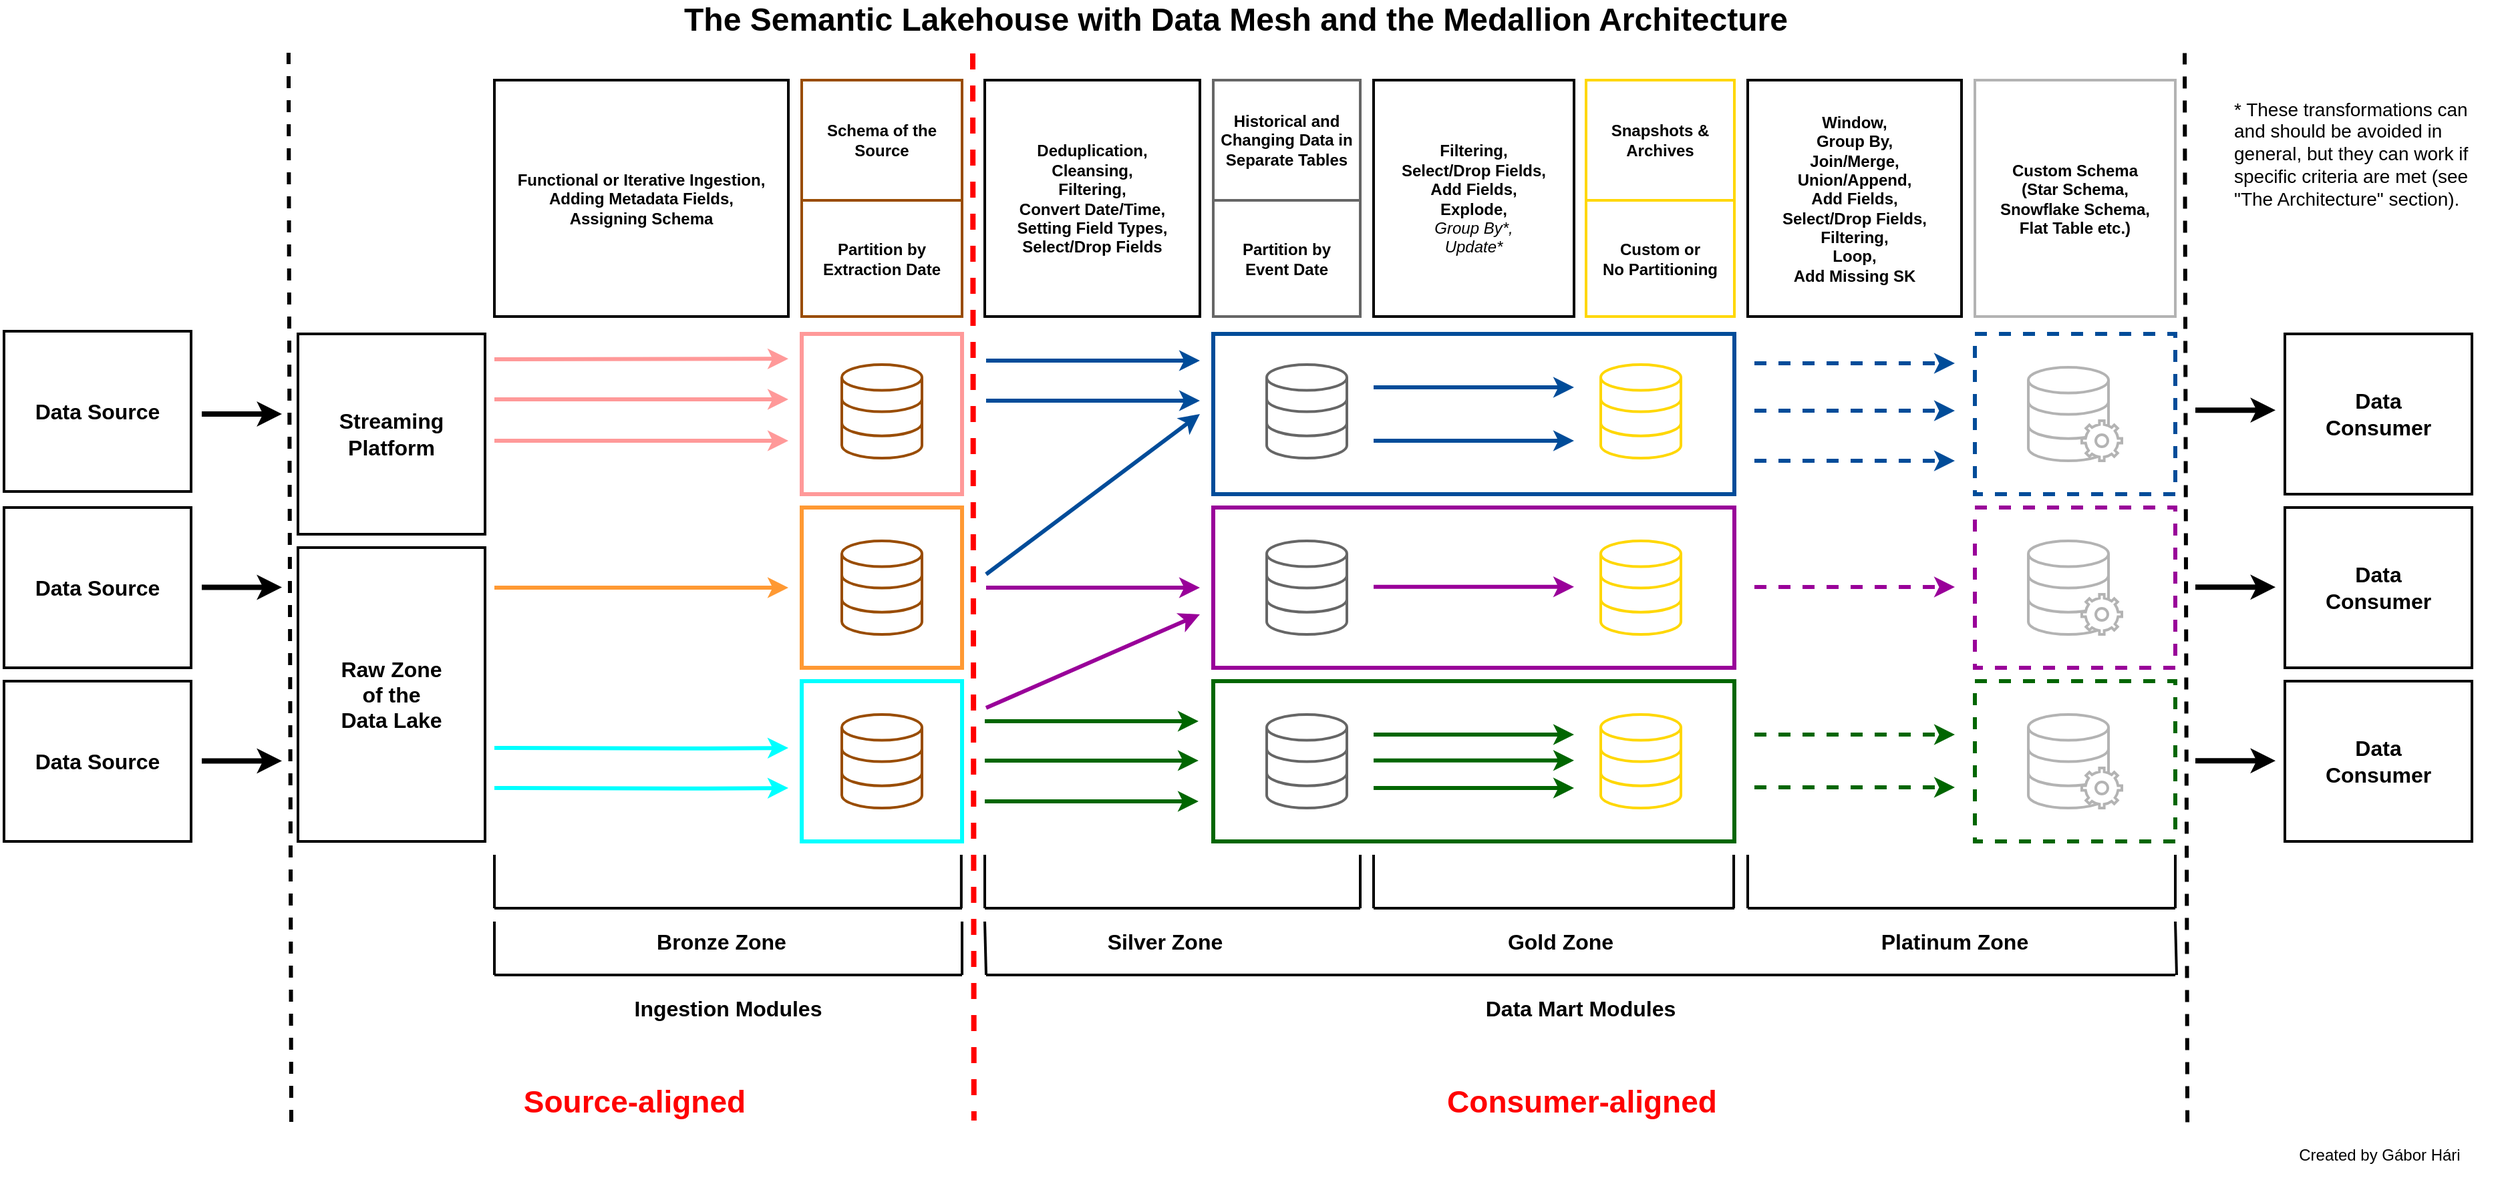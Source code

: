 <mxfile version="20.5.3" type="device"><diagram id="RGqSZSBZ67QyBz_UeTyM" name="1 oldal"><mxGraphModel dx="3514" dy="2420" grid="1" gridSize="10" guides="1" tooltips="1" connect="1" arrows="1" fold="1" page="1" pageScale="1" pageWidth="827" pageHeight="1169" math="0" shadow="0"><root><mxCell id="0"/><mxCell id="1" parent="0"/><mxCell id="PsEzvIdTxFcmrXaQqGy8-92" value="" style="rounded=0;whiteSpace=wrap;html=1;strokeColor=#00FFFF;glass=0;fillColor=#FFFFFF;strokeWidth=3;" parent="1" vertex="1"><mxGeometry x="80" y="310" width="120" height="120" as="geometry"/></mxCell><mxCell id="PsEzvIdTxFcmrXaQqGy8-91" value="" style="rounded=0;whiteSpace=wrap;html=1;strokeColor=#FF9933;glass=0;fillColor=#FFFFFF;strokeWidth=3;" parent="1" vertex="1"><mxGeometry x="80" y="180" width="120" height="120" as="geometry"/></mxCell><mxCell id="PsEzvIdTxFcmrXaQqGy8-61" value="" style="rounded=0;whiteSpace=wrap;html=1;glass=0;strokeColor=#006600;fillColor=#FFFFFF;strokeWidth=3;" parent="1" vertex="1"><mxGeometry x="388" y="310" width="390" height="120" as="geometry"/></mxCell><mxCell id="PsEzvIdTxFcmrXaQqGy8-57" value="" style="rounded=0;whiteSpace=wrap;html=1;glass=0;strokeColor=#990099;fillColor=#FFFFFF;strokeWidth=3;" parent="1" vertex="1"><mxGeometry x="388" y="180" width="390" height="120" as="geometry"/></mxCell><mxCell id="PsEzvIdTxFcmrXaQqGy8-3" value="" style="rounded=0;whiteSpace=wrap;html=1;strokeColor=#FF9999;glass=0;fillColor=#FFFFFF;strokeWidth=3;" parent="1" vertex="1"><mxGeometry x="80" y="50" width="120" height="120" as="geometry"/></mxCell><mxCell id="PsEzvIdTxFcmrXaQqGy8-1" value="" style="html=1;verticalLabelPosition=bottom;align=center;labelBackgroundColor=#ffffff;verticalAlign=top;strokeWidth=2;strokeColor=#994C00;shadow=0;dashed=0;shape=mxgraph.ios7.icons.data;" parent="1" vertex="1"><mxGeometry x="110" y="205" width="60" height="70" as="geometry"/></mxCell><mxCell id="PsEzvIdTxFcmrXaQqGy8-2" value="" style="html=1;verticalLabelPosition=bottom;align=center;labelBackgroundColor=#ffffff;verticalAlign=top;strokeWidth=2;strokeColor=#994C00;shadow=0;dashed=0;shape=mxgraph.ios7.icons.data;" parent="1" vertex="1"><mxGeometry x="110" y="73" width="60" height="70" as="geometry"/></mxCell><mxCell id="PsEzvIdTxFcmrXaQqGy8-4" value="" style="html=1;verticalLabelPosition=bottom;align=center;labelBackgroundColor=#ffffff;verticalAlign=top;strokeWidth=2;strokeColor=#994C00;shadow=0;dashed=0;shape=mxgraph.ios7.icons.data;" parent="1" vertex="1"><mxGeometry x="110" y="335" width="60" height="70" as="geometry"/></mxCell><mxCell id="PsEzvIdTxFcmrXaQqGy8-5" value="" style="rounded=0;whiteSpace=wrap;html=1;glass=0;strokeColor=#004C99;fillColor=#FFFFFF;strokeWidth=3;" parent="1" vertex="1"><mxGeometry x="388" y="50" width="390" height="120" as="geometry"/></mxCell><mxCell id="PsEzvIdTxFcmrXaQqGy8-8" value="" style="html=1;verticalLabelPosition=bottom;align=center;labelBackgroundColor=#ffffff;verticalAlign=top;strokeWidth=2;strokeColor=#666666;shadow=0;dashed=0;shape=mxgraph.ios7.icons.data;" parent="1" vertex="1"><mxGeometry x="428" y="73" width="60" height="70" as="geometry"/></mxCell><mxCell id="PsEzvIdTxFcmrXaQqGy8-11" value="" style="html=1;verticalLabelPosition=bottom;align=center;labelBackgroundColor=#ffffff;verticalAlign=top;strokeWidth=2;strokeColor=#FFD700;shadow=0;dashed=0;shape=mxgraph.ios7.icons.data;" parent="1" vertex="1"><mxGeometry x="678" y="73" width="60" height="70" as="geometry"/></mxCell><mxCell id="PsEzvIdTxFcmrXaQqGy8-20" value="" style="endArrow=classic;html=1;rounded=0;strokeWidth=3;strokeColor=#004C99;" parent="1" edge="1"><mxGeometry width="50" height="50" relative="1" as="geometry"><mxPoint x="218" y="100" as="sourcePoint"/><mxPoint x="378" y="100" as="targetPoint"/></mxGeometry></mxCell><mxCell id="PsEzvIdTxFcmrXaQqGy8-21" value="" style="endArrow=classic;html=1;rounded=0;strokeWidth=3;strokeColor=#004C99;" parent="1" edge="1"><mxGeometry width="50" height="50" relative="1" as="geometry"><mxPoint x="218" y="230" as="sourcePoint"/><mxPoint x="378" y="110" as="targetPoint"/></mxGeometry></mxCell><mxCell id="PsEzvIdTxFcmrXaQqGy8-22" value="" style="endArrow=classic;html=1;rounded=0;strokeWidth=3;strokeColor=#990099;" parent="1" edge="1"><mxGeometry width="50" height="50" relative="1" as="geometry"><mxPoint x="218" y="240" as="sourcePoint"/><mxPoint x="378" y="240" as="targetPoint"/></mxGeometry></mxCell><mxCell id="PsEzvIdTxFcmrXaQqGy8-24" value="" style="endArrow=classic;html=1;rounded=0;strokeWidth=3;strokeColor=#FF9999;" parent="1" edge="1"><mxGeometry width="50" height="50" relative="1" as="geometry"><mxPoint x="-150" y="99" as="sourcePoint"/><mxPoint x="70" y="99" as="targetPoint"/></mxGeometry></mxCell><mxCell id="PsEzvIdTxFcmrXaQqGy8-27" value="" style="endArrow=classic;html=1;rounded=0;strokeWidth=3;strokeColor=#FF9933;" parent="1" edge="1"><mxGeometry width="50" height="50" relative="1" as="geometry"><mxPoint x="-150" y="240" as="sourcePoint"/><mxPoint x="70" y="240" as="targetPoint"/></mxGeometry></mxCell><mxCell id="PsEzvIdTxFcmrXaQqGy8-28" value="" style="endArrow=classic;html=1;rounded=0;strokeWidth=3;strokeColor=#00FFFF;" parent="1" edge="1"><mxGeometry width="50" height="50" relative="1" as="geometry"><mxPoint x="-150" y="360" as="sourcePoint"/><mxPoint x="70" y="360" as="targetPoint"/><Array as="points"><mxPoint x="10" y="360.41"/></Array></mxGeometry></mxCell><mxCell id="PsEzvIdTxFcmrXaQqGy8-37" value="" style="endArrow=classic;html=1;rounded=0;strokeWidth=3;startArrow=none;strokeColor=#006600;" parent="1" edge="1"><mxGeometry width="50" height="50" relative="1" as="geometry"><mxPoint x="217" y="369.44" as="sourcePoint"/><mxPoint x="377" y="369.44" as="targetPoint"/></mxGeometry></mxCell><mxCell id="PsEzvIdTxFcmrXaQqGy8-44" value="&lt;b&gt;Functional or Iterative Ingestion, Adding Metadata Fields,&lt;br&gt;Assigning Schema&lt;br&gt;&lt;/b&gt;" style="rounded=0;whiteSpace=wrap;html=1;glass=0;strokeColor=default;strokeWidth=2;fillColor=#FFFFFF;" parent="1" vertex="1"><mxGeometry x="-150" y="-140" width="220" height="177" as="geometry"/></mxCell><mxCell id="ZkdUSeRlXagevDD7Vdod-1" value="" style="edgeStyle=orthogonalEdgeStyle;rounded=0;orthogonalLoop=1;jettySize=auto;html=1;" parent="1" source="PsEzvIdTxFcmrXaQqGy8-46" target="PsEzvIdTxFcmrXaQqGy8-90" edge="1"><mxGeometry relative="1" as="geometry"/></mxCell><mxCell id="PsEzvIdTxFcmrXaQqGy8-46" value="&lt;b&gt;Partition by Extraction Date&lt;br&gt;&lt;/b&gt;" style="rounded=0;whiteSpace=wrap;html=1;glass=0;strokeColor=#994C00;strokeWidth=2;fillColor=#FFFFFF;" parent="1" vertex="1"><mxGeometry x="80" y="-50" width="120" height="87" as="geometry"/></mxCell><mxCell id="PsEzvIdTxFcmrXaQqGy8-56" value="" style="endArrow=classic;html=1;rounded=0;strokeWidth=3;startArrow=none;strokeColor=#004C99;" parent="1" edge="1"><mxGeometry width="50" height="50" relative="1" as="geometry"><mxPoint x="508.0" y="90.0" as="sourcePoint"/><mxPoint x="658.0" y="90.0" as="targetPoint"/><Array as="points"><mxPoint x="578" y="90.0"/></Array></mxGeometry></mxCell><mxCell id="PsEzvIdTxFcmrXaQqGy8-58" value="" style="html=1;verticalLabelPosition=bottom;align=center;labelBackgroundColor=#ffffff;verticalAlign=top;strokeWidth=2;strokeColor=#666666;shadow=0;dashed=0;shape=mxgraph.ios7.icons.data;" parent="1" vertex="1"><mxGeometry x="428" y="205" width="60" height="70" as="geometry"/></mxCell><mxCell id="PsEzvIdTxFcmrXaQqGy8-59" value="" style="html=1;verticalLabelPosition=bottom;align=center;labelBackgroundColor=#ffffff;verticalAlign=top;strokeWidth=2;strokeColor=#FFD700;shadow=0;dashed=0;shape=mxgraph.ios7.icons.data;" parent="1" vertex="1"><mxGeometry x="678" y="205" width="60" height="70" as="geometry"/></mxCell><mxCell id="PsEzvIdTxFcmrXaQqGy8-60" value="" style="endArrow=classic;html=1;rounded=0;strokeWidth=3;startArrow=none;strokeColor=#990099;" parent="1" edge="1"><mxGeometry width="50" height="50" relative="1" as="geometry"><mxPoint x="508.0" y="239.41" as="sourcePoint"/><mxPoint x="658.0" y="239.41" as="targetPoint"/><Array as="points"><mxPoint x="578" y="239.41"/></Array></mxGeometry></mxCell><mxCell id="PsEzvIdTxFcmrXaQqGy8-62" value="" style="html=1;verticalLabelPosition=bottom;align=center;labelBackgroundColor=#ffffff;verticalAlign=top;strokeWidth=2;strokeColor=#666666;shadow=0;dashed=0;shape=mxgraph.ios7.icons.data;" parent="1" vertex="1"><mxGeometry x="428" y="335" width="60" height="70" as="geometry"/></mxCell><mxCell id="PsEzvIdTxFcmrXaQqGy8-63" value="" style="html=1;verticalLabelPosition=bottom;align=center;labelBackgroundColor=#ffffff;verticalAlign=top;strokeWidth=2;strokeColor=#FFD700;shadow=0;dashed=0;shape=mxgraph.ios7.icons.data;" parent="1" vertex="1"><mxGeometry x="678" y="335" width="60" height="70" as="geometry"/></mxCell><mxCell id="PsEzvIdTxFcmrXaQqGy8-64" value="" style="endArrow=classic;html=1;rounded=0;strokeWidth=3;startArrow=none;strokeColor=#006600;" parent="1" edge="1"><mxGeometry width="50" height="50" relative="1" as="geometry"><mxPoint x="508.0" y="369.41" as="sourcePoint"/><mxPoint x="658.0" y="369.41" as="targetPoint"/><Array as="points"><mxPoint x="578" y="369.41"/></Array></mxGeometry></mxCell><mxCell id="PsEzvIdTxFcmrXaQqGy8-67" value="&lt;b&gt;Snapshots &amp;amp; Archives&lt;br&gt;&lt;/b&gt;" style="rounded=0;whiteSpace=wrap;html=1;glass=0;strokeColor=#FFD700;strokeWidth=2;fillColor=#FFFFFF;" parent="1" vertex="1"><mxGeometry x="667" y="-140" width="111" height="90" as="geometry"/></mxCell><mxCell id="PsEzvIdTxFcmrXaQqGy8-83" value="&lt;b&gt;Window,&lt;br&gt;Group By,&lt;br&gt;Join/Merge,&lt;br&gt;Union/Append,&lt;br&gt;Add Fields,&lt;br&gt;Select/Drop Fields,&lt;br&gt;Filtering,&lt;br&gt;Loop,&lt;/b&gt;&lt;b&gt;&lt;br&gt;Add Missing SK&lt;br&gt;&lt;/b&gt;" style="rounded=0;whiteSpace=wrap;html=1;glass=0;strokeColor=#000000;strokeWidth=2;fillColor=#FFFFFF;" parent="1" vertex="1"><mxGeometry x="788" y="-140" width="160" height="177" as="geometry"/></mxCell><mxCell id="PsEzvIdTxFcmrXaQqGy8-84" value="&lt;b&gt;Custom or &lt;br&gt;No Partitioning&lt;br&gt;&lt;/b&gt;" style="rounded=0;whiteSpace=wrap;html=1;glass=0;strokeColor=#FFD700;strokeWidth=2;fillColor=#FFFFFF;" parent="1" vertex="1"><mxGeometry x="667" y="-50" width="111" height="87" as="geometry"/></mxCell><mxCell id="PsEzvIdTxFcmrXaQqGy8-86" value="&lt;b&gt;Filtering,&lt;br&gt;Select/Drop Fields,&lt;br&gt;Add Fields,&lt;br&gt;&lt;/b&gt;&lt;b&gt;Explode,&lt;br&gt;&lt;/b&gt;&lt;i style=&quot;&quot;&gt;Group By*,&lt;br&gt;Update*&lt;/i&gt;" style="rounded=0;whiteSpace=wrap;html=1;glass=0;strokeColor=default;strokeWidth=2;fillColor=#FFFFFF;" parent="1" vertex="1"><mxGeometry x="508" y="-140" width="150" height="177" as="geometry"/></mxCell><mxCell id="PsEzvIdTxFcmrXaQqGy8-87" value="&lt;b&gt;Historical and Changing Data in Separate Tables&lt;br&gt;&lt;/b&gt;" style="rounded=0;whiteSpace=wrap;html=1;glass=0;strokeColor=#666666;strokeWidth=2;fillColor=#FFFFFF;" parent="1" vertex="1"><mxGeometry x="388" y="-140" width="110" height="90" as="geometry"/></mxCell><mxCell id="PsEzvIdTxFcmrXaQqGy8-88" value="&lt;b&gt;Partition by&lt;br&gt;Event Date&lt;br&gt;&lt;/b&gt;" style="rounded=0;whiteSpace=wrap;html=1;glass=0;strokeColor=#666666;strokeWidth=2;fillColor=#FFFFFF;" parent="1" vertex="1"><mxGeometry x="388" y="-50" width="110" height="87" as="geometry"/></mxCell><mxCell id="PsEzvIdTxFcmrXaQqGy8-89" value="&lt;b&gt;Deduplication,&lt;br&gt;Cleansing,&lt;br&gt;Filtering,&lt;br&gt;Convert Date/Time,&lt;br&gt;Setting Field Types,&lt;br&gt;Select/Drop Fields&lt;br&gt;&lt;/b&gt;" style="rounded=0;whiteSpace=wrap;html=1;glass=0;strokeColor=default;strokeWidth=2;fillColor=#FFFFFF;" parent="1" vertex="1"><mxGeometry x="217" y="-140" width="161" height="177" as="geometry"/></mxCell><mxCell id="PsEzvIdTxFcmrXaQqGy8-90" value="&lt;b&gt;Schema of the&lt;br&gt;Source&lt;br&gt;&lt;/b&gt;" style="rounded=0;whiteSpace=wrap;html=1;glass=0;strokeColor=#994C00;strokeWidth=2;fillColor=#FFFFFF;" parent="1" vertex="1"><mxGeometry x="80" y="-140" width="120" height="90" as="geometry"/></mxCell><mxCell id="PsEzvIdTxFcmrXaQqGy8-93" value="" style="endArrow=classic;html=1;rounded=0;strokeWidth=3;startArrow=none;strokeColor=#004C99;" parent="1" edge="1"><mxGeometry width="50" height="50" relative="1" as="geometry"><mxPoint x="508.0" y="130.0" as="sourcePoint"/><mxPoint x="658.0" y="130.0" as="targetPoint"/><Array as="points"><mxPoint x="578" y="130.0"/></Array></mxGeometry></mxCell><mxCell id="PsEzvIdTxFcmrXaQqGy8-94" value="" style="endArrow=classic;html=1;rounded=0;strokeWidth=3;startArrow=none;strokeColor=#006600;" parent="1" edge="1"><mxGeometry width="50" height="50" relative="1" as="geometry"><mxPoint x="508.0" y="350.0" as="sourcePoint"/><mxPoint x="658.0" y="350.0" as="targetPoint"/><Array as="points"><mxPoint x="578" y="350"/></Array></mxGeometry></mxCell><mxCell id="PsEzvIdTxFcmrXaQqGy8-95" value="" style="endArrow=classic;html=1;rounded=0;strokeWidth=3;startArrow=none;strokeColor=#006600;" parent="1" edge="1"><mxGeometry width="50" height="50" relative="1" as="geometry"><mxPoint x="508.0" y="390.0" as="sourcePoint"/><mxPoint x="658.0" y="390.0" as="targetPoint"/><Array as="points"><mxPoint x="578" y="390"/></Array></mxGeometry></mxCell><mxCell id="PsEzvIdTxFcmrXaQqGy8-96" value="" style="endArrow=classic;html=1;rounded=0;strokeWidth=3;strokeColor=#004C99;" parent="1" edge="1"><mxGeometry width="50" height="50" relative="1" as="geometry"><mxPoint x="218" y="70" as="sourcePoint"/><mxPoint x="378" y="70" as="targetPoint"/></mxGeometry></mxCell><mxCell id="PsEzvIdTxFcmrXaQqGy8-98" value="" style="endArrow=classic;html=1;rounded=0;strokeWidth=3;startArrow=none;strokeColor=#006600;" parent="1" edge="1"><mxGeometry width="50" height="50" relative="1" as="geometry"><mxPoint x="217" y="400" as="sourcePoint"/><mxPoint x="377" y="400" as="targetPoint"/></mxGeometry></mxCell><mxCell id="PsEzvIdTxFcmrXaQqGy8-99" value="" style="endArrow=classic;html=1;rounded=0;strokeWidth=3;startArrow=none;strokeColor=#006600;" parent="1" edge="1"><mxGeometry width="50" height="50" relative="1" as="geometry"><mxPoint x="217" y="340" as="sourcePoint"/><mxPoint x="377" y="340" as="targetPoint"/></mxGeometry></mxCell><mxCell id="PsEzvIdTxFcmrXaQqGy8-100" value="" style="endArrow=classic;html=1;rounded=0;strokeWidth=3;strokeColor=#990099;" parent="1" edge="1"><mxGeometry width="50" height="50" relative="1" as="geometry"><mxPoint x="218" y="330" as="sourcePoint"/><mxPoint x="378" y="260" as="targetPoint"/></mxGeometry></mxCell><mxCell id="PsEzvIdTxFcmrXaQqGy8-101" value="" style="endArrow=classic;html=1;rounded=0;strokeWidth=3;strokeColor=#FF9999;" parent="1" edge="1"><mxGeometry width="50" height="50" relative="1" as="geometry"><mxPoint x="-150" y="69" as="sourcePoint"/><mxPoint x="70" y="68.67" as="targetPoint"/></mxGeometry></mxCell><mxCell id="PsEzvIdTxFcmrXaQqGy8-102" value="" style="endArrow=classic;html=1;rounded=0;strokeWidth=3;strokeColor=#FF9999;" parent="1" edge="1"><mxGeometry width="50" height="50" relative="1" as="geometry"><mxPoint x="-150" y="130" as="sourcePoint"/><mxPoint x="70" y="130.0" as="targetPoint"/></mxGeometry></mxCell><mxCell id="PsEzvIdTxFcmrXaQqGy8-103" value="" style="endArrow=classic;html=1;rounded=0;strokeWidth=3;strokeColor=#00FFFF;" parent="1" edge="1"><mxGeometry width="50" height="50" relative="1" as="geometry"><mxPoint x="-150" y="390" as="sourcePoint"/><mxPoint x="70" y="390" as="targetPoint"/><Array as="points"><mxPoint x="10" y="390.41"/></Array></mxGeometry></mxCell><mxCell id="1PAqjjIGHzmaaHmzBIAc-1" value="" style="endArrow=none;html=1;rounded=0;strokeWidth=2;" parent="1" edge="1"><mxGeometry width="50" height="50" relative="1" as="geometry"><mxPoint x="-150" y="480" as="sourcePoint"/><mxPoint x="-150" y="440" as="targetPoint"/></mxGeometry></mxCell><mxCell id="1PAqjjIGHzmaaHmzBIAc-2" value="" style="endArrow=none;html=1;rounded=0;strokeWidth=2;" parent="1" edge="1"><mxGeometry width="50" height="50" relative="1" as="geometry"><mxPoint x="199.43" y="480" as="sourcePoint"/><mxPoint x="199.43" y="440" as="targetPoint"/></mxGeometry></mxCell><mxCell id="1PAqjjIGHzmaaHmzBIAc-3" value="" style="endArrow=none;html=1;rounded=0;strokeWidth=2;" parent="1" edge="1"><mxGeometry width="50" height="50" relative="1" as="geometry"><mxPoint x="200" y="480" as="sourcePoint"/><mxPoint x="-150" y="480" as="targetPoint"/></mxGeometry></mxCell><mxCell id="1PAqjjIGHzmaaHmzBIAc-4" value="" style="endArrow=none;html=1;rounded=0;strokeWidth=2;" parent="1" edge="1"><mxGeometry width="50" height="50" relative="1" as="geometry"><mxPoint x="218" y="530" as="sourcePoint"/><mxPoint x="217" y="490" as="targetPoint"/></mxGeometry></mxCell><mxCell id="1PAqjjIGHzmaaHmzBIAc-6" value="" style="endArrow=none;html=1;rounded=0;strokeWidth=2;" parent="1" edge="1"><mxGeometry width="50" height="50" relative="1" as="geometry"><mxPoint x="1108" y="530" as="sourcePoint"/><mxPoint x="218" y="530" as="targetPoint"/></mxGeometry></mxCell><mxCell id="1PAqjjIGHzmaaHmzBIAc-7" value="&lt;font style=&quot;font-size: 16px;&quot;&gt;&lt;b&gt;Bronze Zone&lt;/b&gt;&lt;/font&gt;" style="text;html=1;strokeColor=none;fillColor=none;align=center;verticalAlign=middle;whiteSpace=wrap;rounded=0;" parent="1" vertex="1"><mxGeometry x="-50" y="490" width="140" height="30" as="geometry"/></mxCell><mxCell id="1PAqjjIGHzmaaHmzBIAc-8" value="&lt;font style=&quot;font-size: 16px;&quot;&gt;&lt;b&gt;Data Mart Modules&lt;/b&gt;&lt;/font&gt;" style="text;html=1;strokeColor=none;fillColor=none;align=center;verticalAlign=middle;whiteSpace=wrap;rounded=0;" parent="1" vertex="1"><mxGeometry x="218" y="540" width="890" height="30" as="geometry"/></mxCell><mxCell id="o5bpwPFpTQBYvGBPrv-L-2" value="&lt;span style=&quot;font-size: 17px;&quot;&gt;&lt;b style=&quot;&quot;&gt;&lt;font color=&quot;#006600&quot;&gt;&lt;br&gt;&lt;/font&gt;&lt;/b&gt;&lt;/span&gt;" style="rounded=0;whiteSpace=wrap;html=1;glass=0;strokeColor=#006600;strokeWidth=3;fillColor=#FFFFFF;dashed=1;" parent="1" vertex="1"><mxGeometry x="958" y="310" width="150" height="120" as="geometry"/></mxCell><mxCell id="teYAQJ7ahIEWFkhpf_x_-1" value="" style="endArrow=none;html=1;rounded=0;strokeWidth=2;" parent="1" edge="1"><mxGeometry width="50" height="50" relative="1" as="geometry"><mxPoint x="217" y="480" as="sourcePoint"/><mxPoint x="217" y="440" as="targetPoint"/></mxGeometry></mxCell><mxCell id="teYAQJ7ahIEWFkhpf_x_-2" value="" style="endArrow=none;html=1;rounded=0;strokeWidth=2;" parent="1" edge="1"><mxGeometry width="50" height="50" relative="1" as="geometry"><mxPoint x="498.0" y="480" as="sourcePoint"/><mxPoint x="498.0" y="440" as="targetPoint"/></mxGeometry></mxCell><mxCell id="teYAQJ7ahIEWFkhpf_x_-3" value="" style="endArrow=none;html=1;rounded=0;strokeWidth=2;" parent="1" edge="1"><mxGeometry width="50" height="50" relative="1" as="geometry"><mxPoint x="498" y="480" as="sourcePoint"/><mxPoint x="217" y="480" as="targetPoint"/></mxGeometry></mxCell><mxCell id="teYAQJ7ahIEWFkhpf_x_-4" value="" style="endArrow=none;html=1;rounded=0;strokeWidth=2;startArrow=none;" parent="1" source="teYAQJ7ahIEWFkhpf_x_-15" edge="1"><mxGeometry width="50" height="50" relative="1" as="geometry"><mxPoint x="958" y="530" as="sourcePoint"/><mxPoint x="957.0" y="490" as="targetPoint"/></mxGeometry></mxCell><mxCell id="teYAQJ7ahIEWFkhpf_x_-5" value="" style="endArrow=none;html=1;rounded=0;strokeWidth=2;" parent="1" edge="1"><mxGeometry width="50" height="50" relative="1" as="geometry"><mxPoint x="508.0" y="480" as="sourcePoint"/><mxPoint x="508.0" y="440" as="targetPoint"/></mxGeometry></mxCell><mxCell id="teYAQJ7ahIEWFkhpf_x_-6" value="" style="endArrow=none;html=1;rounded=0;strokeWidth=2;" parent="1" edge="1"><mxGeometry width="50" height="50" relative="1" as="geometry"><mxPoint x="777.52" y="480.0" as="sourcePoint"/><mxPoint x="777.52" y="440.0" as="targetPoint"/></mxGeometry></mxCell><mxCell id="teYAQJ7ahIEWFkhpf_x_-7" value="" style="endArrow=none;html=1;rounded=0;strokeWidth=2;" parent="1" edge="1"><mxGeometry width="50" height="50" relative="1" as="geometry"><mxPoint x="778" y="480" as="sourcePoint"/><mxPoint x="508" y="480" as="targetPoint"/></mxGeometry></mxCell><mxCell id="teYAQJ7ahIEWFkhpf_x_-8" value="&lt;font style=&quot;font-size: 16px;&quot;&gt;&lt;b&gt;Silver Zone&lt;/b&gt;&lt;/font&gt;" style="text;html=1;strokeColor=none;fillColor=none;align=center;verticalAlign=middle;whiteSpace=wrap;rounded=0;" parent="1" vertex="1"><mxGeometry x="282" y="490" width="140" height="30" as="geometry"/></mxCell><mxCell id="teYAQJ7ahIEWFkhpf_x_-9" value="&lt;font style=&quot;font-size: 16px;&quot;&gt;&lt;b&gt;Gold Zone&lt;/b&gt;&lt;/font&gt;" style="text;html=1;strokeColor=none;fillColor=none;align=center;verticalAlign=middle;whiteSpace=wrap;rounded=0;" parent="1" vertex="1"><mxGeometry x="578" y="490" width="140" height="30" as="geometry"/></mxCell><mxCell id="teYAQJ7ahIEWFkhpf_x_-11" value="" style="endArrow=none;html=1;rounded=0;strokeWidth=2;" parent="1" edge="1"><mxGeometry width="50" height="50" relative="1" as="geometry"><mxPoint x="788.0" y="480" as="sourcePoint"/><mxPoint x="788.0" y="440" as="targetPoint"/></mxGeometry></mxCell><mxCell id="teYAQJ7ahIEWFkhpf_x_-12" value="" style="endArrow=none;html=1;rounded=0;strokeWidth=2;" parent="1" edge="1"><mxGeometry width="50" height="50" relative="1" as="geometry"><mxPoint x="1108" y="480" as="sourcePoint"/><mxPoint x="788" y="480" as="targetPoint"/></mxGeometry></mxCell><mxCell id="teYAQJ7ahIEWFkhpf_x_-13" value="" style="endArrow=none;html=1;rounded=0;strokeWidth=2;" parent="1" edge="1"><mxGeometry width="50" height="50" relative="1" as="geometry"><mxPoint x="1108" y="480" as="sourcePoint"/><mxPoint x="1108" y="440" as="targetPoint"/><Array as="points"><mxPoint x="1108" y="450"/></Array></mxGeometry></mxCell><mxCell id="teYAQJ7ahIEWFkhpf_x_-15" value="&lt;span style=&quot;font-size: 16px;&quot;&gt;&lt;b&gt;Platinum Zone&lt;/b&gt;&lt;/span&gt;" style="text;html=1;strokeColor=none;fillColor=none;align=center;verticalAlign=middle;whiteSpace=wrap;rounded=0;" parent="1" vertex="1"><mxGeometry x="858" y="490" width="170" height="30" as="geometry"/></mxCell><mxCell id="teYAQJ7ahIEWFkhpf_x_-19" value="" style="endArrow=none;html=1;rounded=0;strokeWidth=2;" parent="1" edge="1"><mxGeometry width="50" height="50" relative="1" as="geometry"><mxPoint x="1109" y="530" as="sourcePoint"/><mxPoint x="1108" y="490" as="targetPoint"/></mxGeometry></mxCell><mxCell id="teYAQJ7ahIEWFkhpf_x_-22" value="" style="html=1;verticalLabelPosition=bottom;align=center;labelBackgroundColor=#ffffff;verticalAlign=top;strokeWidth=2;strokeColor=#B3B3B3;shadow=0;dashed=0;shape=mxgraph.ios7.icons.data;" parent="1" vertex="1"><mxGeometry x="998" y="335" width="60" height="70" as="geometry"/></mxCell><mxCell id="teYAQJ7ahIEWFkhpf_x_-23" value="" style="html=1;verticalLabelPosition=bottom;align=center;labelBackgroundColor=#ffffff;verticalAlign=top;strokeWidth=2;strokeColor=#B3B3B3;shadow=0;dashed=0;shape=mxgraph.ios7.icons.settings;" parent="1" vertex="1"><mxGeometry x="1038" y="375" width="30" height="30" as="geometry"/></mxCell><mxCell id="teYAQJ7ahIEWFkhpf_x_-24" value="&lt;span style=&quot;font-size: 17px;&quot;&gt;&lt;b style=&quot;&quot;&gt;&lt;font color=&quot;#006600&quot;&gt;&lt;br&gt;&lt;/font&gt;&lt;/b&gt;&lt;/span&gt;" style="rounded=0;whiteSpace=wrap;html=1;glass=0;strokeColor=#990099;strokeWidth=3;fillColor=#FFFFFF;dashed=1;" parent="1" vertex="1"><mxGeometry x="958" y="180" width="150" height="120" as="geometry"/></mxCell><mxCell id="teYAQJ7ahIEWFkhpf_x_-25" value="" style="html=1;verticalLabelPosition=bottom;align=center;labelBackgroundColor=#ffffff;verticalAlign=top;strokeWidth=2;strokeColor=#B3B3B3;shadow=0;dashed=0;shape=mxgraph.ios7.icons.data;" parent="1" vertex="1"><mxGeometry x="998" y="205" width="60" height="70" as="geometry"/></mxCell><mxCell id="teYAQJ7ahIEWFkhpf_x_-26" value="" style="html=1;verticalLabelPosition=bottom;align=center;labelBackgroundColor=#ffffff;verticalAlign=top;strokeWidth=2;strokeColor=#B3B3B3;shadow=0;dashed=0;shape=mxgraph.ios7.icons.settings;" parent="1" vertex="1"><mxGeometry x="1038" y="245" width="30" height="30" as="geometry"/></mxCell><mxCell id="teYAQJ7ahIEWFkhpf_x_-27" value="&lt;span style=&quot;font-size: 17px;&quot;&gt;&lt;b style=&quot;&quot;&gt;&lt;font color=&quot;#006600&quot;&gt;&lt;br&gt;&lt;/font&gt;&lt;/b&gt;&lt;/span&gt;" style="rounded=0;whiteSpace=wrap;html=1;glass=0;strokeColor=#004C99;strokeWidth=3;fillColor=#FFFFFF;dashed=1;" parent="1" vertex="1"><mxGeometry x="958" y="50" width="150" height="120" as="geometry"/></mxCell><mxCell id="teYAQJ7ahIEWFkhpf_x_-28" value="" style="html=1;verticalLabelPosition=bottom;align=center;labelBackgroundColor=#ffffff;verticalAlign=top;strokeWidth=2;strokeColor=#B3B3B3;shadow=0;dashed=0;shape=mxgraph.ios7.icons.data;" parent="1" vertex="1"><mxGeometry x="998" y="75" width="60" height="70" as="geometry"/></mxCell><mxCell id="teYAQJ7ahIEWFkhpf_x_-29" value="" style="html=1;verticalLabelPosition=bottom;align=center;labelBackgroundColor=#ffffff;verticalAlign=top;strokeWidth=2;strokeColor=#B3B3B3;shadow=0;dashed=0;shape=mxgraph.ios7.icons.settings;" parent="1" vertex="1"><mxGeometry x="1038" y="115" width="30" height="30" as="geometry"/></mxCell><mxCell id="EabxbYE3Ecup1_9LmsjV-1" value="Created by Gábor Hári" style="text;html=1;strokeColor=none;fillColor=none;align=center;verticalAlign=middle;whiteSpace=wrap;rounded=0;" parent="1" vertex="1"><mxGeometry x="1192" y="650" width="138" height="30" as="geometry"/></mxCell><mxCell id="EabxbYE3Ecup1_9LmsjV-2" value="&lt;font style=&quot;font-size: 24px;&quot;&gt;&lt;b&gt;The Semantic Lakehouse with Data Mesh and the Medallion Architecture&lt;/b&gt;&lt;/font&gt;" style="text;html=1;strokeColor=none;fillColor=none;align=center;verticalAlign=middle;whiteSpace=wrap;rounded=0;" parent="1" vertex="1"><mxGeometry x="-520" y="-200" width="1850" height="30" as="geometry"/></mxCell><mxCell id="m2bDl65IPsbrKByQzZl1-1" value="" style="endArrow=classic;html=1;rounded=0;strokeWidth=3;startArrow=none;strokeColor=#004C99;dashed=1;" parent="1" edge="1"><mxGeometry width="50" height="50" relative="1" as="geometry"><mxPoint x="793.0" y="72.0" as="sourcePoint"/><mxPoint x="943.0" y="72.0" as="targetPoint"/><Array as="points"><mxPoint x="863" y="72.0"/></Array></mxGeometry></mxCell><mxCell id="m2bDl65IPsbrKByQzZl1-2" value="" style="endArrow=classic;html=1;rounded=0;strokeWidth=3;startArrow=none;strokeColor=#004C99;dashed=1;" parent="1" edge="1"><mxGeometry width="50" height="50" relative="1" as="geometry"><mxPoint x="793.0" y="107.5" as="sourcePoint"/><mxPoint x="943.0" y="107.5" as="targetPoint"/><Array as="points"><mxPoint x="863" y="107.5"/></Array></mxGeometry></mxCell><mxCell id="m2bDl65IPsbrKByQzZl1-3" value="" style="endArrow=classic;html=1;rounded=0;strokeWidth=3;startArrow=none;strokeColor=#004C99;dashed=1;" parent="1" edge="1"><mxGeometry width="50" height="50" relative="1" as="geometry"><mxPoint x="793.0" y="145" as="sourcePoint"/><mxPoint x="943.0" y="145" as="targetPoint"/><Array as="points"><mxPoint x="863" y="145.0"/></Array></mxGeometry></mxCell><mxCell id="m2bDl65IPsbrKByQzZl1-4" value="" style="endArrow=classic;html=1;rounded=0;strokeWidth=3;startArrow=none;strokeColor=#990099;dashed=1;" parent="1" edge="1"><mxGeometry width="50" height="50" relative="1" as="geometry"><mxPoint x="793.0" y="239.5" as="sourcePoint"/><mxPoint x="943.0" y="239.5" as="targetPoint"/><Array as="points"><mxPoint x="863" y="239.5"/></Array></mxGeometry></mxCell><mxCell id="m2bDl65IPsbrKByQzZl1-7" value="" style="endArrow=classic;html=1;rounded=0;strokeWidth=3;startArrow=none;strokeColor=#006600;dashed=1;" parent="1" edge="1"><mxGeometry width="50" height="50" relative="1" as="geometry"><mxPoint x="793.0" y="350" as="sourcePoint"/><mxPoint x="943.0" y="350" as="targetPoint"/><Array as="points"><mxPoint x="863" y="350"/></Array></mxGeometry></mxCell><mxCell id="m2bDl65IPsbrKByQzZl1-8" value="" style="endArrow=classic;html=1;rounded=0;strokeWidth=3;startArrow=none;strokeColor=#006600;dashed=1;" parent="1" edge="1"><mxGeometry width="50" height="50" relative="1" as="geometry"><mxPoint x="793.0" y="389.5" as="sourcePoint"/><mxPoint x="943.0" y="389.5" as="targetPoint"/><Array as="points"><mxPoint x="863" y="389.5"/></Array></mxGeometry></mxCell><mxCell id="m2bDl65IPsbrKByQzZl1-9" value="&lt;b&gt;Custom Schema &lt;br&gt;(Star Schema, &lt;br&gt;Snowflake Schema, &lt;br&gt;Flat Table etc.)&lt;br&gt;&lt;/b&gt;" style="rounded=0;whiteSpace=wrap;html=1;glass=0;strokeColor=#B3B3B3;strokeWidth=2;fillColor=#FFFFFF;" parent="1" vertex="1"><mxGeometry x="958" y="-140" width="150" height="177" as="geometry"/></mxCell><mxCell id="m2bDl65IPsbrKByQzZl1-11" style="edgeStyle=orthogonalEdgeStyle;rounded=0;orthogonalLoop=1;jettySize=auto;html=1;exitX=0.5;exitY=1;exitDx=0;exitDy=0;dashed=1;" parent="1" source="EabxbYE3Ecup1_9LmsjV-1" target="EabxbYE3Ecup1_9LmsjV-1" edge="1"><mxGeometry relative="1" as="geometry"/></mxCell><mxCell id="9AaifrcZYVHmsbIPMjSg-2" value="&lt;font style=&quot;font-size: 14px;&quot;&gt;* These transformations can and should be avoided in general, but they can work if specific criteria are met (see &quot;The Architecture&quot; section).&lt;/font&gt;" style="text;html=1;strokeColor=none;fillColor=none;align=left;verticalAlign=middle;whiteSpace=wrap;rounded=0;" parent="1" vertex="1"><mxGeometry x="1150" y="-100" width="200" height="30" as="geometry"/></mxCell><mxCell id="67Gqebn_G9495sTjx5rP-1" value="" style="endArrow=none;html=1;rounded=0;strokeWidth=2;" parent="1" edge="1"><mxGeometry width="50" height="50" relative="1" as="geometry"><mxPoint x="-150" y="530" as="sourcePoint"/><mxPoint x="-150" y="490" as="targetPoint"/></mxGeometry></mxCell><mxCell id="67Gqebn_G9495sTjx5rP-2" value="" style="endArrow=none;html=1;rounded=0;strokeWidth=2;" parent="1" edge="1"><mxGeometry width="50" height="50" relative="1" as="geometry"><mxPoint x="200" y="530" as="sourcePoint"/><mxPoint x="200" y="490" as="targetPoint"/></mxGeometry></mxCell><mxCell id="67Gqebn_G9495sTjx5rP-3" value="" style="endArrow=none;html=1;rounded=0;strokeWidth=2;" parent="1" edge="1"><mxGeometry width="50" height="50" relative="1" as="geometry"><mxPoint x="200" y="530" as="sourcePoint"/><mxPoint x="-150.0" y="530" as="targetPoint"/></mxGeometry></mxCell><mxCell id="67Gqebn_G9495sTjx5rP-4" value="&lt;font style=&quot;font-size: 16px;&quot;&gt;&lt;b&gt;Ingestion Modules&lt;/b&gt;&lt;/font&gt;" style="text;html=1;strokeColor=none;fillColor=none;align=center;verticalAlign=middle;whiteSpace=wrap;rounded=0;" parent="1" vertex="1"><mxGeometry x="-150" y="540" width="350" height="30" as="geometry"/></mxCell><mxCell id="tvrODG6SxhtfXLvHBGqh-2" value="&lt;b&gt;&lt;font style=&quot;font-size: 16px;&quot;&gt;Raw Zone &lt;br&gt;of the &lt;br&gt;Data Lake&lt;/font&gt;&lt;/b&gt;" style="rounded=0;whiteSpace=wrap;html=1;strokeColor=#000000;strokeWidth=2;" parent="1" vertex="1"><mxGeometry x="-297" y="210" width="140" height="220" as="geometry"/></mxCell><mxCell id="tvrODG6SxhtfXLvHBGqh-3" value="&lt;b&gt;&lt;font style=&quot;font-size: 16px;&quot;&gt;Streaming Platform&lt;/font&gt;&lt;/b&gt;" style="rounded=0;whiteSpace=wrap;html=1;strokeColor=#000000;strokeWidth=2;" parent="1" vertex="1"><mxGeometry x="-297" y="50" width="140" height="150" as="geometry"/></mxCell><mxCell id="tvrODG6SxhtfXLvHBGqh-19" value="" style="endArrow=none;dashed=1;html=1;strokeWidth=4;rounded=0;strokeColor=#FF0000;fontSize=16;fontColor=#000000;entryX=0.001;entryY=0.7;entryDx=0;entryDy=0;entryPerimeter=0;" parent="1" target="tvrODG6SxhtfXLvHBGqh-21" edge="1"><mxGeometry width="50" height="50" relative="1" as="geometry"><mxPoint x="208" y="-160" as="sourcePoint"/><mxPoint x="210" y="640" as="targetPoint"/></mxGeometry></mxCell><mxCell id="tvrODG6SxhtfXLvHBGqh-20" value="&lt;font color=&quot;#ff0000&quot; size=&quot;1&quot; style=&quot;&quot;&gt;&lt;b style=&quot;font-size: 23px;&quot;&gt;Source-aligned&lt;/b&gt;&lt;/font&gt;" style="text;html=1;strokeColor=none;fillColor=none;align=center;verticalAlign=middle;whiteSpace=wrap;rounded=0;" parent="1" vertex="1"><mxGeometry x="-300" y="590" width="510" height="70" as="geometry"/></mxCell><mxCell id="tvrODG6SxhtfXLvHBGqh-21" value="&lt;font color=&quot;#ff0000&quot; size=&quot;1&quot; style=&quot;&quot;&gt;&lt;b style=&quot;font-size: 23px;&quot;&gt;Consumer-aligned&lt;/b&gt;&lt;/font&gt;" style="text;html=1;strokeColor=none;fillColor=none;align=center;verticalAlign=middle;whiteSpace=wrap;rounded=0;" parent="1" vertex="1"><mxGeometry x="208" y="590" width="912" height="70" as="geometry"/></mxCell><mxCell id="tvrODG6SxhtfXLvHBGqh-27" value="&lt;b&gt;&lt;font style=&quot;font-size: 16px;&quot;&gt;Data &lt;br&gt;Consumer&lt;/font&gt;&lt;/b&gt;" style="rounded=0;whiteSpace=wrap;html=1;strokeColor=#000000;strokeWidth=2;" parent="1" vertex="1"><mxGeometry x="1190" y="50" width="140" height="120" as="geometry"/></mxCell><mxCell id="tvrODG6SxhtfXLvHBGqh-28" value="&lt;b&gt;&lt;font style=&quot;font-size: 16px;&quot;&gt;Data Source&lt;/font&gt;&lt;/b&gt;" style="rounded=0;whiteSpace=wrap;html=1;strokeColor=#000000;strokeWidth=2;" parent="1" vertex="1"><mxGeometry x="-517" y="48" width="140" height="120" as="geometry"/></mxCell><mxCell id="tvrODG6SxhtfXLvHBGqh-29" value="&lt;b&gt;&lt;font style=&quot;font-size: 16px;&quot;&gt;Data Source&lt;/font&gt;&lt;/b&gt;" style="rounded=0;whiteSpace=wrap;html=1;strokeColor=#000000;strokeWidth=2;" parent="1" vertex="1"><mxGeometry x="-517" y="180" width="140" height="120" as="geometry"/></mxCell><mxCell id="tvrODG6SxhtfXLvHBGqh-30" value="&lt;b&gt;&lt;font style=&quot;font-size: 16px;&quot;&gt;Data Source&lt;/font&gt;&lt;/b&gt;" style="rounded=0;whiteSpace=wrap;html=1;strokeColor=#000000;strokeWidth=2;" parent="1" vertex="1"><mxGeometry x="-517" y="310" width="140" height="120" as="geometry"/></mxCell><mxCell id="tvrODG6SxhtfXLvHBGqh-31" value="&lt;b&gt;&lt;font style=&quot;font-size: 16px;&quot;&gt;Data &lt;br&gt;Consumer&lt;/font&gt;&lt;/b&gt;" style="rounded=0;whiteSpace=wrap;html=1;strokeColor=#000000;strokeWidth=2;" parent="1" vertex="1"><mxGeometry x="1190" y="180" width="140" height="120" as="geometry"/></mxCell><mxCell id="tvrODG6SxhtfXLvHBGqh-32" value="&lt;b&gt;&lt;font style=&quot;font-size: 16px;&quot;&gt;Data &lt;br&gt;Consumer&lt;/font&gt;&lt;/b&gt;" style="rounded=0;whiteSpace=wrap;html=1;strokeColor=#000000;strokeWidth=2;" parent="1" vertex="1"><mxGeometry x="1190" y="310" width="140" height="120" as="geometry"/></mxCell><mxCell id="tvrODG6SxhtfXLvHBGqh-34" value="" style="endArrow=classic;html=1;rounded=0;strokeColor=#000000;strokeWidth=4;fontSize=23;fontColor=#FF0000;" parent="1" edge="1"><mxGeometry width="50" height="50" relative="1" as="geometry"><mxPoint x="-369" y="110" as="sourcePoint"/><mxPoint x="-309" y="110" as="targetPoint"/><Array as="points"><mxPoint x="-369" y="110"/></Array></mxGeometry></mxCell><mxCell id="tvrODG6SxhtfXLvHBGqh-35" value="" style="endArrow=classic;html=1;rounded=0;strokeColor=#000000;strokeWidth=4;fontSize=23;fontColor=#FF0000;" parent="1" edge="1"><mxGeometry width="50" height="50" relative="1" as="geometry"><mxPoint x="-369" y="239.74" as="sourcePoint"/><mxPoint x="-309" y="239.74" as="targetPoint"/><Array as="points"><mxPoint x="-369" y="239.74"/></Array></mxGeometry></mxCell><mxCell id="tvrODG6SxhtfXLvHBGqh-36" value="" style="endArrow=classic;html=1;rounded=0;strokeColor=#000000;strokeWidth=4;fontSize=23;fontColor=#FF0000;" parent="1" edge="1"><mxGeometry width="50" height="50" relative="1" as="geometry"><mxPoint x="-369" y="369.74" as="sourcePoint"/><mxPoint x="-309" y="369.74" as="targetPoint"/><Array as="points"><mxPoint x="-369" y="369.74"/></Array></mxGeometry></mxCell><mxCell id="tvrODG6SxhtfXLvHBGqh-38" value="" style="endArrow=classic;html=1;rounded=0;strokeColor=#000000;strokeWidth=4;fontSize=23;fontColor=#FF0000;" parent="1" edge="1"><mxGeometry width="50" height="50" relative="1" as="geometry"><mxPoint x="1123" y="107.09" as="sourcePoint"/><mxPoint x="1183" y="107.09" as="targetPoint"/><Array as="points"><mxPoint x="1123" y="107.09"/></Array></mxGeometry></mxCell><mxCell id="tvrODG6SxhtfXLvHBGqh-39" value="" style="endArrow=classic;html=1;rounded=0;strokeColor=#000000;strokeWidth=4;fontSize=23;fontColor=#FF0000;" parent="1" edge="1"><mxGeometry width="50" height="50" relative="1" as="geometry"><mxPoint x="1123" y="239.63" as="sourcePoint"/><mxPoint x="1183" y="239.63" as="targetPoint"/><Array as="points"><mxPoint x="1123" y="239.63"/></Array></mxGeometry></mxCell><mxCell id="tvrODG6SxhtfXLvHBGqh-40" value="" style="endArrow=classic;html=1;rounded=0;strokeColor=#000000;strokeWidth=4;fontSize=23;fontColor=#FF0000;" parent="1" edge="1"><mxGeometry width="50" height="50" relative="1" as="geometry"><mxPoint x="1123" y="369.63" as="sourcePoint"/><mxPoint x="1183" y="369.63" as="targetPoint"/><Array as="points"><mxPoint x="1123" y="369.63"/></Array></mxGeometry></mxCell><mxCell id="tvrODG6SxhtfXLvHBGqh-41" style="edgeStyle=orthogonalEdgeStyle;rounded=0;orthogonalLoop=1;jettySize=auto;html=1;exitX=0.5;exitY=1;exitDx=0;exitDy=0;strokeColor=#000000;strokeWidth=4;fontSize=23;fontColor=#FF0000;" parent="1" source="tvrODG6SxhtfXLvHBGqh-20" target="tvrODG6SxhtfXLvHBGqh-20" edge="1"><mxGeometry relative="1" as="geometry"/></mxCell><mxCell id="tvrODG6SxhtfXLvHBGqh-42" value="" style="endArrow=none;html=1;rounded=0;strokeColor=#000000;strokeWidth=3;fontSize=23;fontColor=#FF0000;entryX=0.107;entryY=1.316;entryDx=0;entryDy=0;entryPerimeter=0;dashed=1;" parent="1" edge="1"><mxGeometry width="50" height="50" relative="1" as="geometry"><mxPoint x="-302" y="640" as="sourcePoint"/><mxPoint x="-304.05" y="-160.52" as="targetPoint"/></mxGeometry></mxCell><mxCell id="tvrODG6SxhtfXLvHBGqh-43" value="" style="endArrow=none;html=1;rounded=0;strokeColor=#000000;strokeWidth=3;fontSize=23;fontColor=#FF0000;entryX=0.107;entryY=1.316;entryDx=0;entryDy=0;entryPerimeter=0;dashed=1;" parent="1" edge="1"><mxGeometry width="50" height="50" relative="1" as="geometry"><mxPoint x="1117.05" y="640.26" as="sourcePoint"/><mxPoint x="1115.0" y="-160.26" as="targetPoint"/></mxGeometry></mxCell></root></mxGraphModel></diagram></mxfile>